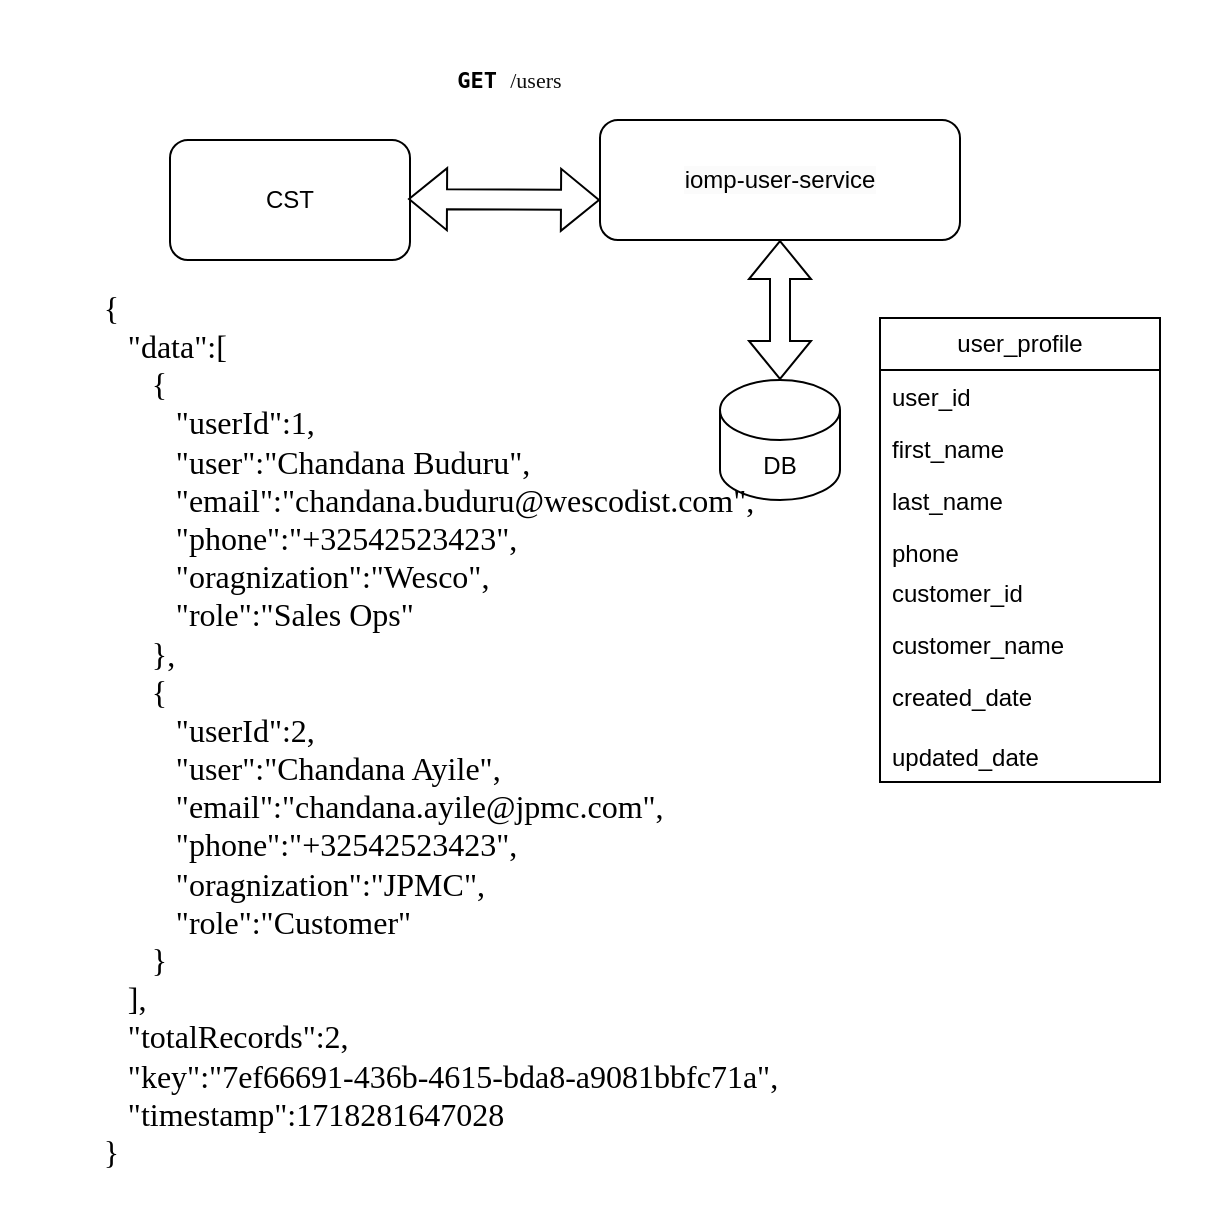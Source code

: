 <mxfile version="24.8.6">
  <diagram name="Page-1" id="BYTXbC25DRY8ZI2Z7DPX">
    <mxGraphModel dx="1026" dy="599" grid="1" gridSize="10" guides="1" tooltips="1" connect="1" arrows="1" fold="1" page="1" pageScale="1" pageWidth="827" pageHeight="1169" math="0" shadow="0">
      <root>
        <mxCell id="0" />
        <mxCell id="1" parent="0" />
        <mxCell id="M__pvSeYkyBA2umGWvLx-5" value="CST" style="rounded=1;whiteSpace=wrap;html=1;" parent="1" vertex="1">
          <mxGeometry x="385" y="290" width="120" height="60" as="geometry" />
        </mxCell>
        <mxCell id="M__pvSeYkyBA2umGWvLx-14" value="" style="shape=flexArrow;endArrow=classic;startArrow=classic;html=1;rounded=0;" parent="1" edge="1">
          <mxGeometry width="100" height="100" relative="1" as="geometry">
            <mxPoint x="504" y="319.5" as="sourcePoint" />
            <mxPoint x="600" y="320" as="targetPoint" />
          </mxGeometry>
        </mxCell>
        <mxCell id="0USdb_t3DaOtPhE5vXOL-1" value="&lt;span style=&quot;color: rgb(0, 0, 0); font-family: Helvetica; font-size: 12px; font-style: normal; font-variant-ligatures: normal; font-variant-caps: normal; font-weight: 400; letter-spacing: normal; orphans: 2; text-align: center; text-indent: 0px; text-transform: none; widows: 2; word-spacing: 0px; -webkit-text-stroke-width: 0px; white-space: normal; background-color: rgb(251, 251, 251); text-decoration-thickness: initial; text-decoration-style: initial; text-decoration-color: initial; display: inline !important; float: none;&quot;&gt;iomp-user-service&lt;/span&gt;" style="rounded=1;whiteSpace=wrap;html=1;" parent="1" vertex="1">
          <mxGeometry x="600" y="280" width="180" height="60" as="geometry" />
        </mxCell>
        <mxCell id="0USdb_t3DaOtPhE5vXOL-2" value="DB" style="shape=cylinder3;whiteSpace=wrap;html=1;boundedLbl=1;backgroundOutline=1;size=15;" parent="1" vertex="1">
          <mxGeometry x="660" y="410" width="60" height="60" as="geometry" />
        </mxCell>
        <mxCell id="0USdb_t3DaOtPhE5vXOL-5" value="" style="shape=flexArrow;endArrow=classic;startArrow=classic;html=1;rounded=0;exitX=0.5;exitY=0;exitDx=0;exitDy=0;exitPerimeter=0;entryX=0.5;entryY=1;entryDx=0;entryDy=0;" parent="1" source="0USdb_t3DaOtPhE5vXOL-2" target="0USdb_t3DaOtPhE5vXOL-1" edge="1">
          <mxGeometry width="100" height="100" relative="1" as="geometry">
            <mxPoint x="470" y="430" as="sourcePoint" />
            <mxPoint x="550" y="370" as="targetPoint" />
          </mxGeometry>
        </mxCell>
        <mxCell id="0USdb_t3DaOtPhE5vXOL-6" value="&lt;pre style=&quot;margin-top: 0px;&quot;&gt;&lt;pre&gt;&lt;pre&gt;&lt;pre&gt;&lt;span dir=&quot;ltr&quot; class=&quot;ui-provider a b c d e f g h i j k l m n o p q r s t u v w x y z ab ac ae af ag ah ai aj ak&quot;&gt;&lt;pre&gt;&lt;span dir=&quot;ltr&quot; class=&quot;ui-provider a b c d e f g h i j k l m n o p q r s t u v w x y z ab ac ae af ag ah ai aj ak&quot;&gt;&lt;p&gt;&lt;span style=&quot;font-size: 10px;&quot;&gt;&lt;br class=&quot;Apple-interchange-newline&quot;&gt;&lt;/span&gt;&lt;font style=&quot;font-size: 11px;&quot;&gt; &lt;b&gt;GET&lt;/b&gt;&lt;font color=&quot;#0f0f0f&quot;&gt; &lt;/font&gt;&lt;font face=&quot;Verdana&quot;&gt;&lt;span style=&quot;background-color: rgb(255, 255, 255); white-space: normal;&quot;&gt;&lt;font color=&quot;#0f0f0f&quot;&gt;/users&lt;/font&gt;&lt;/span&gt;&lt;/font&gt;&lt;/font&gt;&lt;/p&gt;&lt;/span&gt;&lt;/pre&gt;&lt;/span&gt;&lt;/pre&gt;&lt;/pre&gt;&lt;/pre&gt;&lt;/pre&gt;" style="text;html=1;whiteSpace=wrap;overflow=hidden;rounded=0;align=left;" parent="1" vertex="1">
          <mxGeometry x="520" y="220" width="390" height="140" as="geometry" />
        </mxCell>
        <mxCell id="0USdb_t3DaOtPhE5vXOL-11" value="user_profile" style="swimlane;fontStyle=0;childLayout=stackLayout;horizontal=1;startSize=26;fillColor=none;horizontalStack=0;resizeParent=1;resizeParentMax=0;resizeLast=0;collapsible=1;marginBottom=0;whiteSpace=wrap;html=1;" parent="1" vertex="1">
          <mxGeometry x="740" y="379" width="140" height="232" as="geometry" />
        </mxCell>
        <mxCell id="0USdb_t3DaOtPhE5vXOL-12" value="user_id" style="text;strokeColor=none;fillColor=none;align=left;verticalAlign=top;spacingLeft=4;spacingRight=4;overflow=hidden;rotatable=0;points=[[0,0.5],[1,0.5]];portConstraint=eastwest;whiteSpace=wrap;html=1;" parent="0USdb_t3DaOtPhE5vXOL-11" vertex="1">
          <mxGeometry y="26" width="140" height="26" as="geometry" />
        </mxCell>
        <mxCell id="0USdb_t3DaOtPhE5vXOL-13" value="first_name" style="text;strokeColor=none;fillColor=none;align=left;verticalAlign=top;spacingLeft=4;spacingRight=4;overflow=hidden;rotatable=0;points=[[0,0.5],[1,0.5]];portConstraint=eastwest;whiteSpace=wrap;html=1;" parent="0USdb_t3DaOtPhE5vXOL-11" vertex="1">
          <mxGeometry y="52" width="140" height="26" as="geometry" />
        </mxCell>
        <mxCell id="0USdb_t3DaOtPhE5vXOL-14" value="last_name" style="text;strokeColor=none;fillColor=none;align=left;verticalAlign=top;spacingLeft=4;spacingRight=4;overflow=hidden;rotatable=0;points=[[0,0.5],[1,0.5]];portConstraint=eastwest;whiteSpace=wrap;html=1;" parent="0USdb_t3DaOtPhE5vXOL-11" vertex="1">
          <mxGeometry y="78" width="140" height="26" as="geometry" />
        </mxCell>
        <mxCell id="0USdb_t3DaOtPhE5vXOL-16" value="&lt;div&gt;phone&lt;/div&gt;" style="text;strokeColor=none;fillColor=none;align=left;verticalAlign=top;spacingLeft=4;spacingRight=4;overflow=hidden;rotatable=0;points=[[0,0.5],[1,0.5]];portConstraint=eastwest;whiteSpace=wrap;html=1;" parent="0USdb_t3DaOtPhE5vXOL-11" vertex="1">
          <mxGeometry y="104" width="140" height="20" as="geometry" />
        </mxCell>
        <mxCell id="0USdb_t3DaOtPhE5vXOL-15" value="customer_id" style="text;strokeColor=none;fillColor=none;align=left;verticalAlign=top;spacingLeft=4;spacingRight=4;overflow=hidden;rotatable=0;points=[[0,0.5],[1,0.5]];portConstraint=eastwest;whiteSpace=wrap;html=1;" parent="0USdb_t3DaOtPhE5vXOL-11" vertex="1">
          <mxGeometry y="124" width="140" height="26" as="geometry" />
        </mxCell>
        <mxCell id="0USdb_t3DaOtPhE5vXOL-18" value="customer_name" style="text;strokeColor=none;fillColor=none;align=left;verticalAlign=top;spacingLeft=4;spacingRight=4;overflow=hidden;rotatable=0;points=[[0,0.5],[1,0.5]];portConstraint=eastwest;whiteSpace=wrap;html=1;" parent="0USdb_t3DaOtPhE5vXOL-11" vertex="1">
          <mxGeometry y="150" width="140" height="26" as="geometry" />
        </mxCell>
        <mxCell id="0USdb_t3DaOtPhE5vXOL-17" value="&lt;div&gt;created_date&lt;/div&gt;" style="text;strokeColor=none;fillColor=none;align=left;verticalAlign=top;spacingLeft=4;spacingRight=4;overflow=hidden;rotatable=0;points=[[0,0.5],[1,0.5]];portConstraint=eastwest;whiteSpace=wrap;html=1;" parent="0USdb_t3DaOtPhE5vXOL-11" vertex="1">
          <mxGeometry y="176" width="140" height="30" as="geometry" />
        </mxCell>
        <mxCell id="m3tlAL_hqEG2WaRdSzin-2" value="updated_date" style="text;strokeColor=none;fillColor=none;align=left;verticalAlign=top;spacingLeft=4;spacingRight=4;overflow=hidden;rotatable=0;points=[[0,0.5],[1,0.5]];portConstraint=eastwest;whiteSpace=wrap;html=1;" parent="0USdb_t3DaOtPhE5vXOL-11" vertex="1">
          <mxGeometry y="206" width="140" height="26" as="geometry" />
        </mxCell>
        <mxCell id="m3tlAL_hqEG2WaRdSzin-4" value="&lt;blockquote style=&quot;text-align: left;&quot;&gt;&lt;pre style=&quot;margin-right: 0cm; margin-left: 0cm;&quot;&gt;&lt;font face=&quot;Times New Roman, serif&quot;&gt;&lt;span style=&quot;font-size: 16px; text-wrap-mode: wrap;&quot;&gt;{&lt;br/&gt;   &quot;data&quot;:[&lt;br/&gt;      {&lt;br/&gt;         &quot;userId&quot;:1,&lt;br/&gt;         &quot;user&quot;:&quot;Chandana Buduru&quot;,&lt;br/&gt;         &quot;email&quot;:&quot;chandana.buduru@wescodist.com&quot;,&lt;br/&gt;         &quot;phone&quot;:&quot;+32542523423&quot;,&lt;br/&gt;         &quot;oragnization&quot;:&quot;Wesco&quot;,&lt;br/&gt;         &quot;role&quot;:&quot;Sales Ops&quot;&lt;br/&gt;      },&lt;br/&gt;      {&lt;br/&gt;         &quot;userId&quot;:2,&lt;br/&gt;         &quot;user&quot;:&quot;Chandana Ayile&quot;,&lt;br/&gt;         &quot;email&quot;:&quot;chandana.ayile@jpmc.com&quot;,&lt;br/&gt;         &quot;phone&quot;:&quot;+32542523423&quot;,&lt;br/&gt;         &quot;oragnization&quot;:&quot;JPMC&quot;,&lt;br/&gt;         &quot;role&quot;:&quot;Customer&quot;&lt;br/&gt;      }&lt;br/&gt;   ],&lt;br/&gt;   &quot;totalRecords&quot;:2,&lt;br/&gt;   &quot;key&quot;:&quot;7ef66691-436b-4615-bda8-a9081bbfc71a&quot;,&lt;br/&gt;   &quot;timestamp&quot;:1718281647028&lt;br/&gt;}&lt;/span&gt;&lt;span style=&quot;font-size: 12pt; text-wrap-mode: wrap;&quot;&gt;&lt;/span&gt;&lt;/font&gt;&lt;/pre&gt;&lt;/blockquote&gt;" style="text;html=1;align=center;verticalAlign=middle;resizable=0;points=[];autosize=1;strokeColor=none;fillColor=none;" parent="1" vertex="1">
          <mxGeometry x="300" y="345" width="440" height="480" as="geometry" />
        </mxCell>
      </root>
    </mxGraphModel>
  </diagram>
</mxfile>
